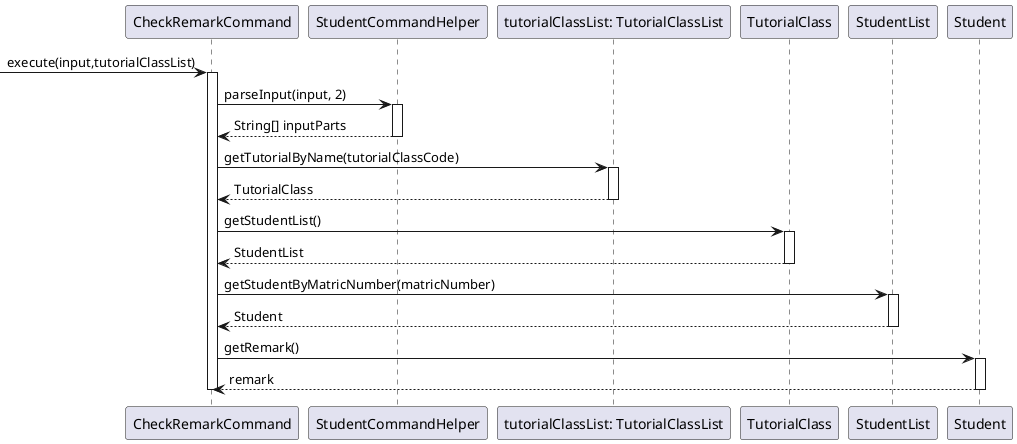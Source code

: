 @startuml


participant "CheckRemarkCommand" as CRC
participant "StudentCommandHelper" as Helper
participant "tutorialClassList: TutorialClassList" as TCL
participant "TutorialClass" as TC
participant "StudentList" as SL
participant "Student" as S

 -> CRC: execute(input,tutorialClassList)
activate CRC

CRC -> Helper: parseInput(input, 2)
activate Helper
Helper --> CRC: String[] inputParts
deactivate Helper

CRC -> TCL: getTutorialByName(tutorialClassCode)
activate TCL
TCL --> CRC: TutorialClass
deactivate TCL



    CRC -> TC: getStudentList()
    activate TC
    TC --> CRC: StudentList
    deactivate TC

    CRC -> SL: getStudentByMatricNumber(matricNumber)
    activate SL
    SL --> CRC: Student
    deactivate SL


        CRC -> S: getRemark()
        activate S
        S --> CRC: remark
        deactivate S


        deactivate CRC

@enduml

